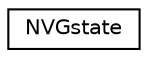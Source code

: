 digraph "Graphical Class Hierarchy"
{
  edge [fontname="Helvetica",fontsize="10",labelfontname="Helvetica",labelfontsize="10"];
  node [fontname="Helvetica",fontsize="10",shape=record];
  rankdir="LR";
  Node1 [label="NVGstate",height=0.2,width=0.4,color="black", fillcolor="white", style="filled",URL="$struct_n_v_gstate.html"];
}
